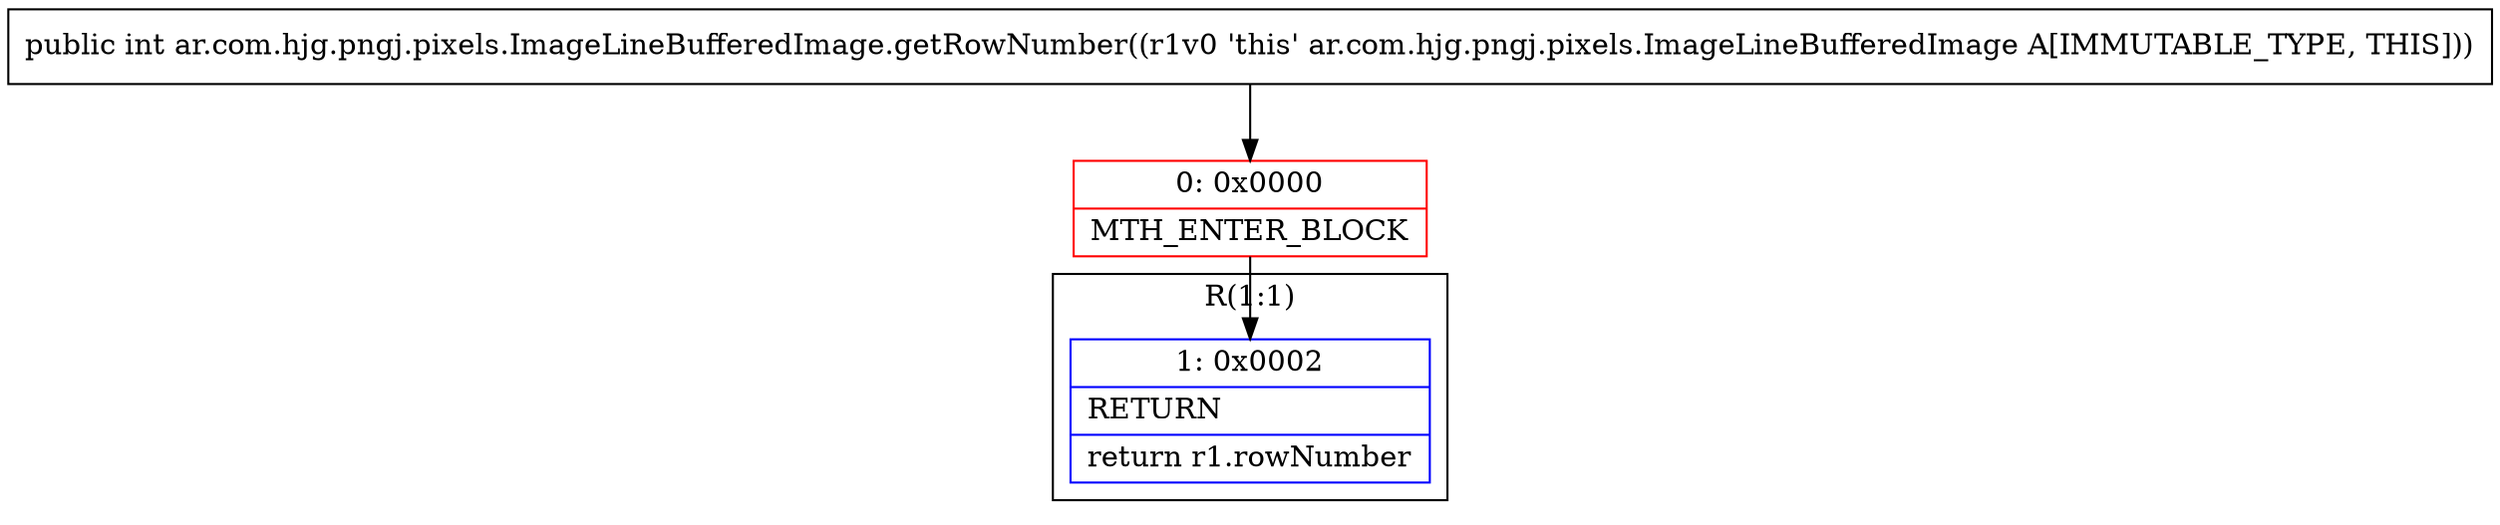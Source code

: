 digraph "CFG forar.com.hjg.pngj.pixels.ImageLineBufferedImage.getRowNumber()I" {
subgraph cluster_Region_1588716654 {
label = "R(1:1)";
node [shape=record,color=blue];
Node_1 [shape=record,label="{1\:\ 0x0002|RETURN\l|return r1.rowNumber\l}"];
}
Node_0 [shape=record,color=red,label="{0\:\ 0x0000|MTH_ENTER_BLOCK\l}"];
MethodNode[shape=record,label="{public int ar.com.hjg.pngj.pixels.ImageLineBufferedImage.getRowNumber((r1v0 'this' ar.com.hjg.pngj.pixels.ImageLineBufferedImage A[IMMUTABLE_TYPE, THIS])) }"];
MethodNode -> Node_0;
Node_0 -> Node_1;
}

